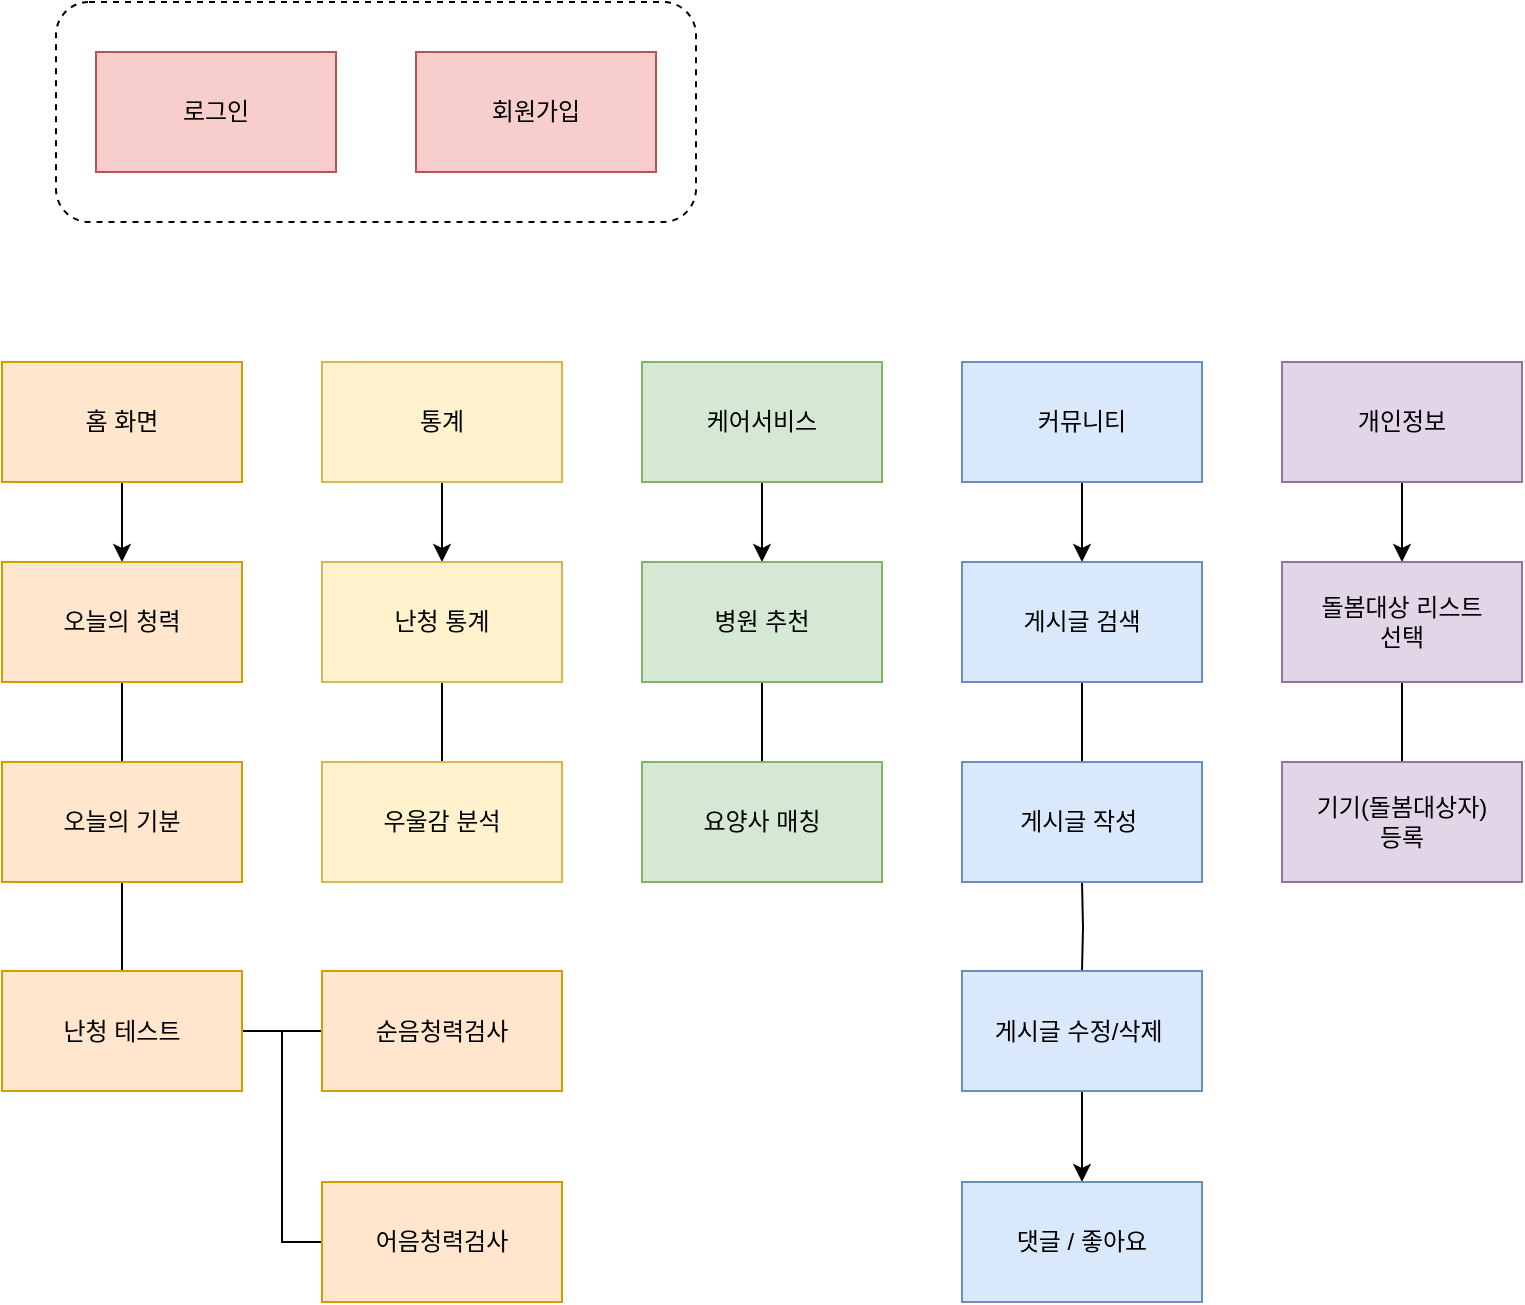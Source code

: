 <mxfile version="20.5.3" type="device"><diagram id="oyQx0rAYaBJ_xSPN8sS3" name="페이지-1"><mxGraphModel dx="848" dy="715" grid="1" gridSize="10" guides="1" tooltips="1" connect="1" arrows="1" fold="1" page="1" pageScale="1" pageWidth="827" pageHeight="1169" math="0" shadow="0"><root><mxCell id="0"/><mxCell id="1" parent="0"/><mxCell id="XX8uQaW1mKSdy9Oo-lP_-2" value="" style="rounded=1;whiteSpace=wrap;html=1;fillColor=none;dashed=1;" parent="1" vertex="1"><mxGeometry x="60" y="40" width="320" height="110" as="geometry"/></mxCell><mxCell id="XX8uQaW1mKSdy9Oo-lP_-1" value="로그인" style="rounded=0;whiteSpace=wrap;html=1;fillColor=#f8cecc;strokeColor=#b85450;" parent="1" vertex="1"><mxGeometry x="80" y="65" width="120" height="60" as="geometry"/></mxCell><mxCell id="XX8uQaW1mKSdy9Oo-lP_-3" value="회원가입" style="rounded=0;whiteSpace=wrap;html=1;fillColor=#f8cecc;strokeColor=#b85450;" parent="1" vertex="1"><mxGeometry x="240" y="65" width="120" height="60" as="geometry"/></mxCell><mxCell id="QbeTgmpg3R7mjx9-g6Gr-27" value="" style="edgeStyle=orthogonalEdgeStyle;rounded=0;orthogonalLoop=1;jettySize=auto;html=1;endArrow=classic;endFill=1;" edge="1" parent="1" source="XX8uQaW1mKSdy9Oo-lP_-5" target="QbeTgmpg3R7mjx9-g6Gr-2"><mxGeometry relative="1" as="geometry"/></mxCell><mxCell id="XX8uQaW1mKSdy9Oo-lP_-5" value="홈 화면" style="rounded=0;whiteSpace=wrap;html=1;fillColor=#ffe6cc;strokeColor=#d79b00;" parent="1" vertex="1"><mxGeometry x="33" y="220" width="120" height="60" as="geometry"/></mxCell><mxCell id="QbeTgmpg3R7mjx9-g6Gr-31" value="" style="edgeStyle=orthogonalEdgeStyle;rounded=0;orthogonalLoop=1;jettySize=auto;html=1;endArrow=none;endFill=0;" edge="1" parent="1" source="QbeTgmpg3R7mjx9-g6Gr-2" target="QbeTgmpg3R7mjx9-g6Gr-3"><mxGeometry relative="1" as="geometry"/></mxCell><mxCell id="QbeTgmpg3R7mjx9-g6Gr-2" value="오늘의 청력&lt;span style=&quot;color: rgba(0, 0, 0, 0); font-family: monospace; font-size: 0px; text-align: start;&quot;&gt;%3CmxGraphModel%3E%3Croot%3E%3CmxCell%20id%3D%220%22%2F%3E%3CmxCell%20id%3D%221%22%20parent%3D%220%22%2F%3E%3CmxCell%20id%3D%222%22%20value%3D%22%ED%99%88%20%ED%99%94%EB%A9%B4%22%20style%3D%22rounded%3D0%3BwhiteSpace%3Dwrap%3Bhtml%3D1%3BfillColor%3D%23ffe6cc%3BstrokeColor%3D%23d79b00%3B%22%20vertex%3D%221%22%20parent%3D%221%22%3E%3CmxGeometry%20x%3D%2280%22%20y%3D%22210%22%20width%3D%22120%22%20height%3D%2260%22%20as%3D%22geometry%22%2F%3E%3C%2FmxCell%3E%3C%2Froot%3E%3C%2FmxGraphModel%3E&lt;/span&gt;" style="rounded=0;whiteSpace=wrap;html=1;fillColor=#ffe6cc;strokeColor=#d79b00;" vertex="1" parent="1"><mxGeometry x="33" y="320" width="120" height="60" as="geometry"/></mxCell><mxCell id="QbeTgmpg3R7mjx9-g6Gr-35" value="" style="edgeStyle=orthogonalEdgeStyle;rounded=0;orthogonalLoop=1;jettySize=auto;html=1;endArrow=none;endFill=0;" edge="1" parent="1" source="QbeTgmpg3R7mjx9-g6Gr-3" target="QbeTgmpg3R7mjx9-g6Gr-34"><mxGeometry relative="1" as="geometry"/></mxCell><mxCell id="QbeTgmpg3R7mjx9-g6Gr-3" value="오늘의 기분&lt;span style=&quot;color: rgba(0, 0, 0, 0); font-family: monospace; font-size: 0px; text-align: start;&quot;&gt;%3CmxGraphModel%3E%3Croot%3E%3CmxCell%20id%3D%220%22%2F%3E%3CmxCell%20id%3D%221%22%20parent%3D%220%22%2F%3E%3CmxCell%20id%3D%222%22%20value%3D%22%ED%99%88%20%ED%99%94%EB%A9%B4%22%20style%3D%22rounded%3D0%3BwhiteSpace%3Dwrap%3Bhtml%3D1%3BfillColor%3D%23ffe6cc%3BstrokeColor%3D%23d79b00%3B%22%20vertex%3D%221%22%20parent%3D%221%22%3E%3CmxGeometry%20x%3D%2280%22%20y%3D%22210%22%20width%3D%22120%22%20height%3D%2260%22%20as%3D%22geometry%22%2F%3E%3C%2FmxCell%3E%3C%2Froot%3E%3C%2FmxGraphModel%3E&lt;/span&gt;" style="rounded=0;whiteSpace=wrap;html=1;fillColor=#ffe6cc;strokeColor=#d79b00;" vertex="1" parent="1"><mxGeometry x="33" y="420" width="120" height="60" as="geometry"/></mxCell><mxCell id="QbeTgmpg3R7mjx9-g6Gr-29" value="" style="edgeStyle=orthogonalEdgeStyle;rounded=0;orthogonalLoop=1;jettySize=auto;html=1;endArrow=classic;endFill=1;" edge="1" parent="1" source="QbeTgmpg3R7mjx9-g6Gr-4" target="QbeTgmpg3R7mjx9-g6Gr-5"><mxGeometry relative="1" as="geometry"/></mxCell><mxCell id="QbeTgmpg3R7mjx9-g6Gr-4" value="통계" style="rounded=0;whiteSpace=wrap;html=1;fillColor=#fff2cc;strokeColor=#d6b656;" vertex="1" parent="1"><mxGeometry x="193" y="220" width="120" height="60" as="geometry"/></mxCell><mxCell id="QbeTgmpg3R7mjx9-g6Gr-32" value="" style="edgeStyle=orthogonalEdgeStyle;rounded=0;orthogonalLoop=1;jettySize=auto;html=1;endArrow=none;endFill=0;" edge="1" parent="1" source="QbeTgmpg3R7mjx9-g6Gr-5" target="QbeTgmpg3R7mjx9-g6Gr-6"><mxGeometry relative="1" as="geometry"/></mxCell><mxCell id="QbeTgmpg3R7mjx9-g6Gr-5" value="난청 통계" style="rounded=0;whiteSpace=wrap;html=1;fillColor=#fff2cc;strokeColor=#d6b656;" vertex="1" parent="1"><mxGeometry x="193" y="320" width="120" height="60" as="geometry"/></mxCell><mxCell id="QbeTgmpg3R7mjx9-g6Gr-6" value="우울감 분석" style="rounded=0;whiteSpace=wrap;html=1;fillColor=#fff2cc;strokeColor=#d6b656;" vertex="1" parent="1"><mxGeometry x="193" y="420" width="120" height="60" as="geometry"/></mxCell><mxCell id="QbeTgmpg3R7mjx9-g6Gr-24" style="edgeStyle=orthogonalEdgeStyle;rounded=0;orthogonalLoop=1;jettySize=auto;html=1;exitX=0.5;exitY=1;exitDx=0;exitDy=0;entryX=0.5;entryY=0;entryDx=0;entryDy=0;endArrow=classic;endFill=1;" edge="1" parent="1" source="QbeTgmpg3R7mjx9-g6Gr-7" target="QbeTgmpg3R7mjx9-g6Gr-8"><mxGeometry relative="1" as="geometry"/></mxCell><mxCell id="QbeTgmpg3R7mjx9-g6Gr-7" value="케어서비스" style="rounded=0;whiteSpace=wrap;html=1;fillColor=#d5e8d4;strokeColor=#82b366;" vertex="1" parent="1"><mxGeometry x="353" y="220" width="120" height="60" as="geometry"/></mxCell><mxCell id="QbeTgmpg3R7mjx9-g6Gr-25" value="" style="edgeStyle=orthogonalEdgeStyle;rounded=0;orthogonalLoop=1;jettySize=auto;html=1;endArrow=none;endFill=0;" edge="1" parent="1" source="QbeTgmpg3R7mjx9-g6Gr-8" target="QbeTgmpg3R7mjx9-g6Gr-9"><mxGeometry relative="1" as="geometry"/></mxCell><mxCell id="QbeTgmpg3R7mjx9-g6Gr-8" value="병원 추천" style="rounded=0;whiteSpace=wrap;html=1;fillColor=#d5e8d4;strokeColor=#82b366;" vertex="1" parent="1"><mxGeometry x="353" y="320" width="120" height="60" as="geometry"/></mxCell><mxCell id="QbeTgmpg3R7mjx9-g6Gr-9" value="요양사 매칭" style="rounded=0;whiteSpace=wrap;html=1;fillColor=#d5e8d4;strokeColor=#82b366;" vertex="1" parent="1"><mxGeometry x="353" y="420" width="120" height="60" as="geometry"/></mxCell><mxCell id="QbeTgmpg3R7mjx9-g6Gr-17" style="edgeStyle=orthogonalEdgeStyle;rounded=0;orthogonalLoop=1;jettySize=auto;html=1;exitX=0.5;exitY=1;exitDx=0;exitDy=0;" edge="1" parent="1" source="QbeTgmpg3R7mjx9-g6Gr-10" target="QbeTgmpg3R7mjx9-g6Gr-11"><mxGeometry relative="1" as="geometry"/></mxCell><mxCell id="QbeTgmpg3R7mjx9-g6Gr-10" value="커뮤니티" style="rounded=0;whiteSpace=wrap;html=1;fillColor=#dae8fc;strokeColor=#6c8ebf;" vertex="1" parent="1"><mxGeometry x="513" y="220" width="120" height="60" as="geometry"/></mxCell><mxCell id="QbeTgmpg3R7mjx9-g6Gr-19" value="" style="edgeStyle=orthogonalEdgeStyle;rounded=0;orthogonalLoop=1;jettySize=auto;html=1;endArrow=none;endFill=0;" edge="1" parent="1" source="QbeTgmpg3R7mjx9-g6Gr-11"><mxGeometry relative="1" as="geometry"><mxPoint x="573" y="420" as="targetPoint"/></mxGeometry></mxCell><mxCell id="QbeTgmpg3R7mjx9-g6Gr-11" value="게시글 검색" style="rounded=0;whiteSpace=wrap;html=1;fillColor=#dae8fc;strokeColor=#6c8ebf;" vertex="1" parent="1"><mxGeometry x="513" y="320" width="120" height="60" as="geometry"/></mxCell><mxCell id="QbeTgmpg3R7mjx9-g6Gr-30" value="" style="edgeStyle=orthogonalEdgeStyle;rounded=0;orthogonalLoop=1;jettySize=auto;html=1;endArrow=classic;endFill=1;" edge="1" parent="1" source="QbeTgmpg3R7mjx9-g6Gr-12" target="QbeTgmpg3R7mjx9-g6Gr-13"><mxGeometry relative="1" as="geometry"/></mxCell><mxCell id="QbeTgmpg3R7mjx9-g6Gr-12" value="개인정보" style="rounded=0;whiteSpace=wrap;html=1;fillColor=#e1d5e7;strokeColor=#9673a6;" vertex="1" parent="1"><mxGeometry x="673" y="220" width="120" height="60" as="geometry"/></mxCell><mxCell id="QbeTgmpg3R7mjx9-g6Gr-33" value="" style="edgeStyle=orthogonalEdgeStyle;rounded=0;orthogonalLoop=1;jettySize=auto;html=1;endArrow=none;endFill=0;" edge="1" parent="1" source="QbeTgmpg3R7mjx9-g6Gr-13" target="QbeTgmpg3R7mjx9-g6Gr-14"><mxGeometry relative="1" as="geometry"/></mxCell><mxCell id="QbeTgmpg3R7mjx9-g6Gr-13" value="돌봄대상 리스트&lt;br&gt;선택" style="rounded=0;whiteSpace=wrap;html=1;fillColor=#e1d5e7;strokeColor=#9673a6;" vertex="1" parent="1"><mxGeometry x="673" y="320" width="120" height="60" as="geometry"/></mxCell><mxCell id="QbeTgmpg3R7mjx9-g6Gr-14" value="기기(돌봄대상자) &lt;br&gt;등록" style="rounded=0;whiteSpace=wrap;html=1;fillColor=#e1d5e7;strokeColor=#9673a6;" vertex="1" parent="1"><mxGeometry x="673" y="420" width="120" height="60" as="geometry"/></mxCell><mxCell id="QbeTgmpg3R7mjx9-g6Gr-20" value="" style="edgeStyle=orthogonalEdgeStyle;rounded=0;orthogonalLoop=1;jettySize=auto;html=1;endArrow=none;endFill=0;" edge="1" parent="1" target="QbeTgmpg3R7mjx9-g6Gr-16"><mxGeometry relative="1" as="geometry"><mxPoint x="573" y="480" as="sourcePoint"/></mxGeometry></mxCell><mxCell id="QbeTgmpg3R7mjx9-g6Gr-23" value="" style="edgeStyle=orthogonalEdgeStyle;rounded=0;orthogonalLoop=1;jettySize=auto;html=1;endArrow=classic;endFill=1;" edge="1" parent="1" source="QbeTgmpg3R7mjx9-g6Gr-16" target="QbeTgmpg3R7mjx9-g6Gr-22"><mxGeometry relative="1" as="geometry"/></mxCell><mxCell id="QbeTgmpg3R7mjx9-g6Gr-16" value="게시글 수정/삭제&amp;nbsp;" style="rounded=0;whiteSpace=wrap;html=1;fillColor=#dae8fc;strokeColor=#6c8ebf;" vertex="1" parent="1"><mxGeometry x="513" y="524.5" width="120" height="60" as="geometry"/></mxCell><mxCell id="QbeTgmpg3R7mjx9-g6Gr-21" value="게시글 작성&amp;nbsp;" style="rounded=0;whiteSpace=wrap;html=1;fillColor=#dae8fc;strokeColor=#6c8ebf;" vertex="1" parent="1"><mxGeometry x="513" y="420" width="120" height="60" as="geometry"/></mxCell><mxCell id="QbeTgmpg3R7mjx9-g6Gr-22" value="댓글 / 좋아요" style="whiteSpace=wrap;html=1;fillColor=#dae8fc;strokeColor=#6c8ebf;rounded=0;" vertex="1" parent="1"><mxGeometry x="513" y="630" width="120" height="60" as="geometry"/></mxCell><mxCell id="QbeTgmpg3R7mjx9-g6Gr-37" value="" style="edgeStyle=orthogonalEdgeStyle;rounded=0;orthogonalLoop=1;jettySize=auto;html=1;endArrow=none;endFill=0;" edge="1" parent="1" source="QbeTgmpg3R7mjx9-g6Gr-34" target="QbeTgmpg3R7mjx9-g6Gr-36"><mxGeometry relative="1" as="geometry"/></mxCell><mxCell id="QbeTgmpg3R7mjx9-g6Gr-39" style="edgeStyle=orthogonalEdgeStyle;rounded=0;orthogonalLoop=1;jettySize=auto;html=1;entryX=0;entryY=0.5;entryDx=0;entryDy=0;endArrow=none;endFill=0;" edge="1" parent="1" source="QbeTgmpg3R7mjx9-g6Gr-34" target="QbeTgmpg3R7mjx9-g6Gr-38"><mxGeometry relative="1" as="geometry"/></mxCell><mxCell id="QbeTgmpg3R7mjx9-g6Gr-34" value="난청 테스트" style="rounded=0;whiteSpace=wrap;html=1;fillColor=#ffe6cc;strokeColor=#d79b00;" vertex="1" parent="1"><mxGeometry x="33" y="524.5" width="120" height="60" as="geometry"/></mxCell><mxCell id="QbeTgmpg3R7mjx9-g6Gr-36" value="순음청력검사" style="whiteSpace=wrap;html=1;fillColor=#ffe6cc;strokeColor=#d79b00;rounded=0;" vertex="1" parent="1"><mxGeometry x="193" y="524.5" width="120" height="60" as="geometry"/></mxCell><mxCell id="QbeTgmpg3R7mjx9-g6Gr-38" value="어음청력검사" style="whiteSpace=wrap;html=1;fillColor=#ffe6cc;strokeColor=#d79b00;rounded=0;" vertex="1" parent="1"><mxGeometry x="193" y="630" width="120" height="60" as="geometry"/></mxCell></root></mxGraphModel></diagram></mxfile>